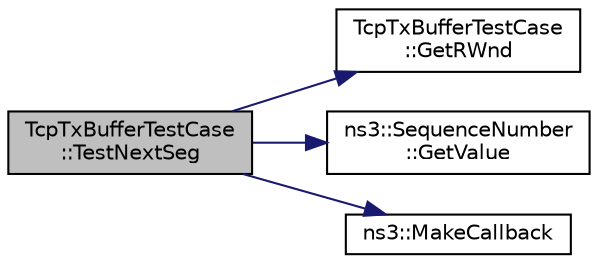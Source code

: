digraph "TcpTxBufferTestCase::TestNextSeg"
{
 // LATEX_PDF_SIZE
  edge [fontname="Helvetica",fontsize="10",labelfontname="Helvetica",labelfontsize="10"];
  node [fontname="Helvetica",fontsize="10",shape=record];
  rankdir="LR";
  Node1 [label="TcpTxBufferTestCase\l::TestNextSeg",height=0.2,width=0.4,color="black", fillcolor="grey75", style="filled", fontcolor="black",tooltip="Test the generation of the \"next\" block."];
  Node1 -> Node2 [color="midnightblue",fontsize="10",style="solid",fontname="Helvetica"];
  Node2 [label="TcpTxBufferTestCase\l::GetRWnd",height=0.2,width=0.4,color="black", fillcolor="white", style="filled",URL="$class_tcp_tx_buffer_test_case.html#a5320c9fa922a6ae7ef7aabf725ef310c",tooltip="Callback to provide a value of receiver window."];
  Node1 -> Node3 [color="midnightblue",fontsize="10",style="solid",fontname="Helvetica"];
  Node3 [label="ns3::SequenceNumber\l::GetValue",height=0.2,width=0.4,color="black", fillcolor="white", style="filled",URL="$classns3_1_1_sequence_number.html#ac16a0b2c43ad7e157edb610e858b309f",tooltip="Extracts the numeric value of the sequence number."];
  Node1 -> Node4 [color="midnightblue",fontsize="10",style="solid",fontname="Helvetica"];
  Node4 [label="ns3::MakeCallback",height=0.2,width=0.4,color="black", fillcolor="white", style="filled",URL="$namespacens3.html#af1dde3c04374147fca0cfe3b0766d664",tooltip="Build Callbacks for class method members which take varying numbers of arguments and potentially retu..."];
}
